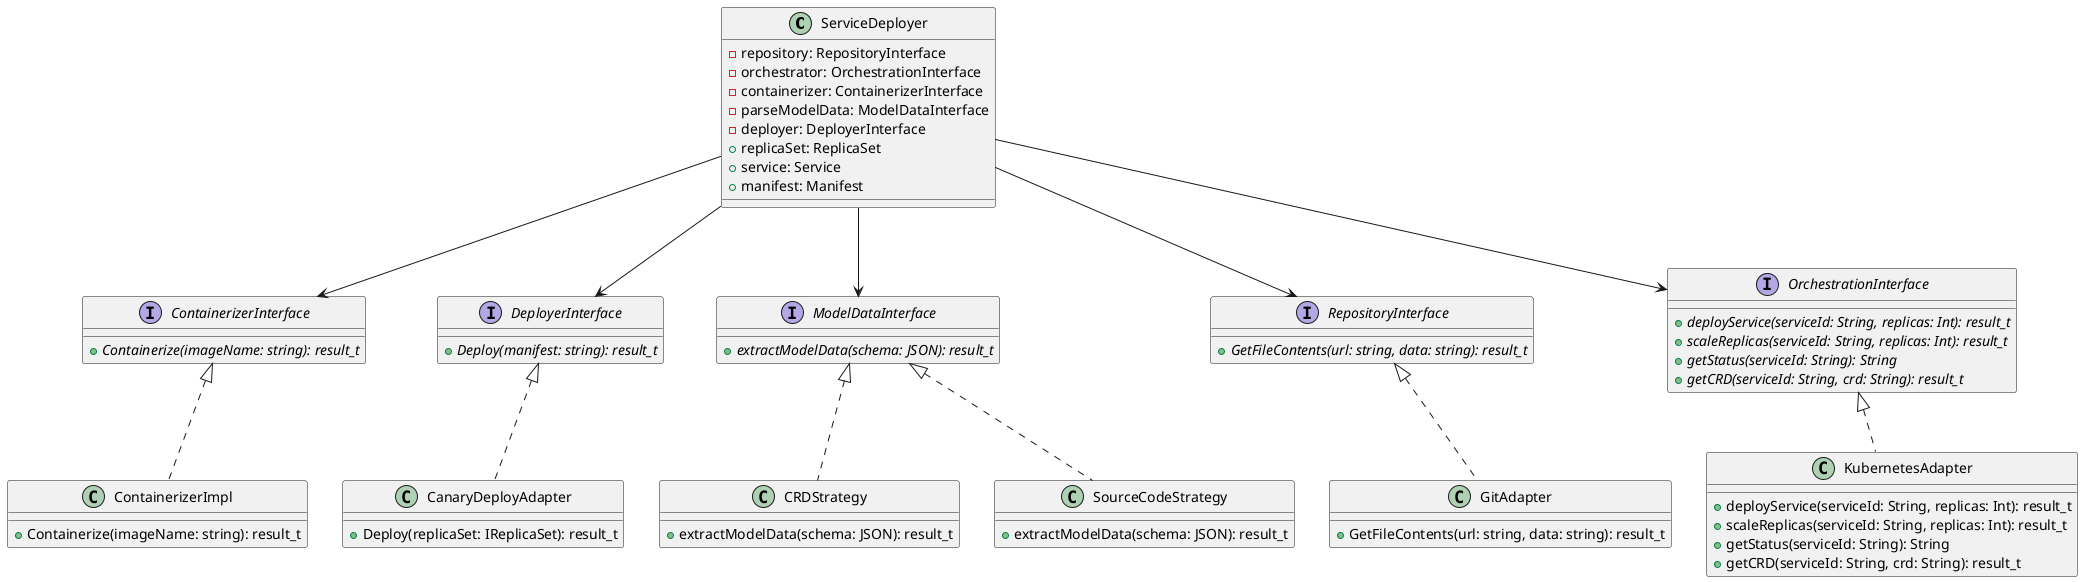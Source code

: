 @startuml
class ServiceDeployer {
  -repository: RepositoryInterface
  -orchestrator: OrchestrationInterface
  -containerizer: ContainerizerInterface
  -parseModelData: ModelDataInterface
  -deployer: DeployerInterface
  +replicaSet: ReplicaSet
  +service: Service
  +manifest: Manifest
}

interface ContainerizerInterface {
  {abstract} +Containerize(imageName: string): result_t
}

class ContainerizerImpl implements ContainerizerInterface {
  +Containerize(imageName: string): result_t
}

interface DeployerInterface {
  {abstract} +Deploy(manifest: string): result_t
}

interface ModelDataInterface {
  {abstract} +extractModelData(schema: JSON): result_t
}

class CRDStrategy implements ModelDataInterface {
  +extractModelData(schema: JSON): result_t
}

class SourceCodeStrategy implements ModelDataInterface {
  +extractModelData(schema: JSON): result_t
}

interface RepositoryInterface {
  {abstract} +GetFileContents(url: string, data: string): result_t
}

class GitAdapter implements RepositoryInterface {
  +GetFileContents(url: string, data: string): result_t
}

interface OrchestrationInterface {
  {abstract} +deployService(serviceId: String, replicas: Int): result_t
  {abstract} +scaleReplicas(serviceId: String, replicas: Int): result_t
  {abstract} +getStatus(serviceId: String): String
  {abstract} +getCRD(serviceId: String, crd: String): result_t
}

class KubernetesAdapter implements OrchestrationInterface {
  +deployService(serviceId: String, replicas: Int): result_t
  +scaleReplicas(serviceId: String, replicas: Int): result_t
  +getStatus(serviceId: String): String
  +getCRD(serviceId: String, crd: String): result_t
}

class CanaryDeployAdapter implements DeployerInterface {
  +Deploy(replicaSet: IReplicaSet): result_t
}

ServiceDeployer --> ContainerizerInterface
ServiceDeployer --> DeployerInterface
ServiceDeployer --> RepositoryInterface
ServiceDeployer --> ModelDataInterface
ServiceDeployer --> OrchestrationInterface
@enduml

